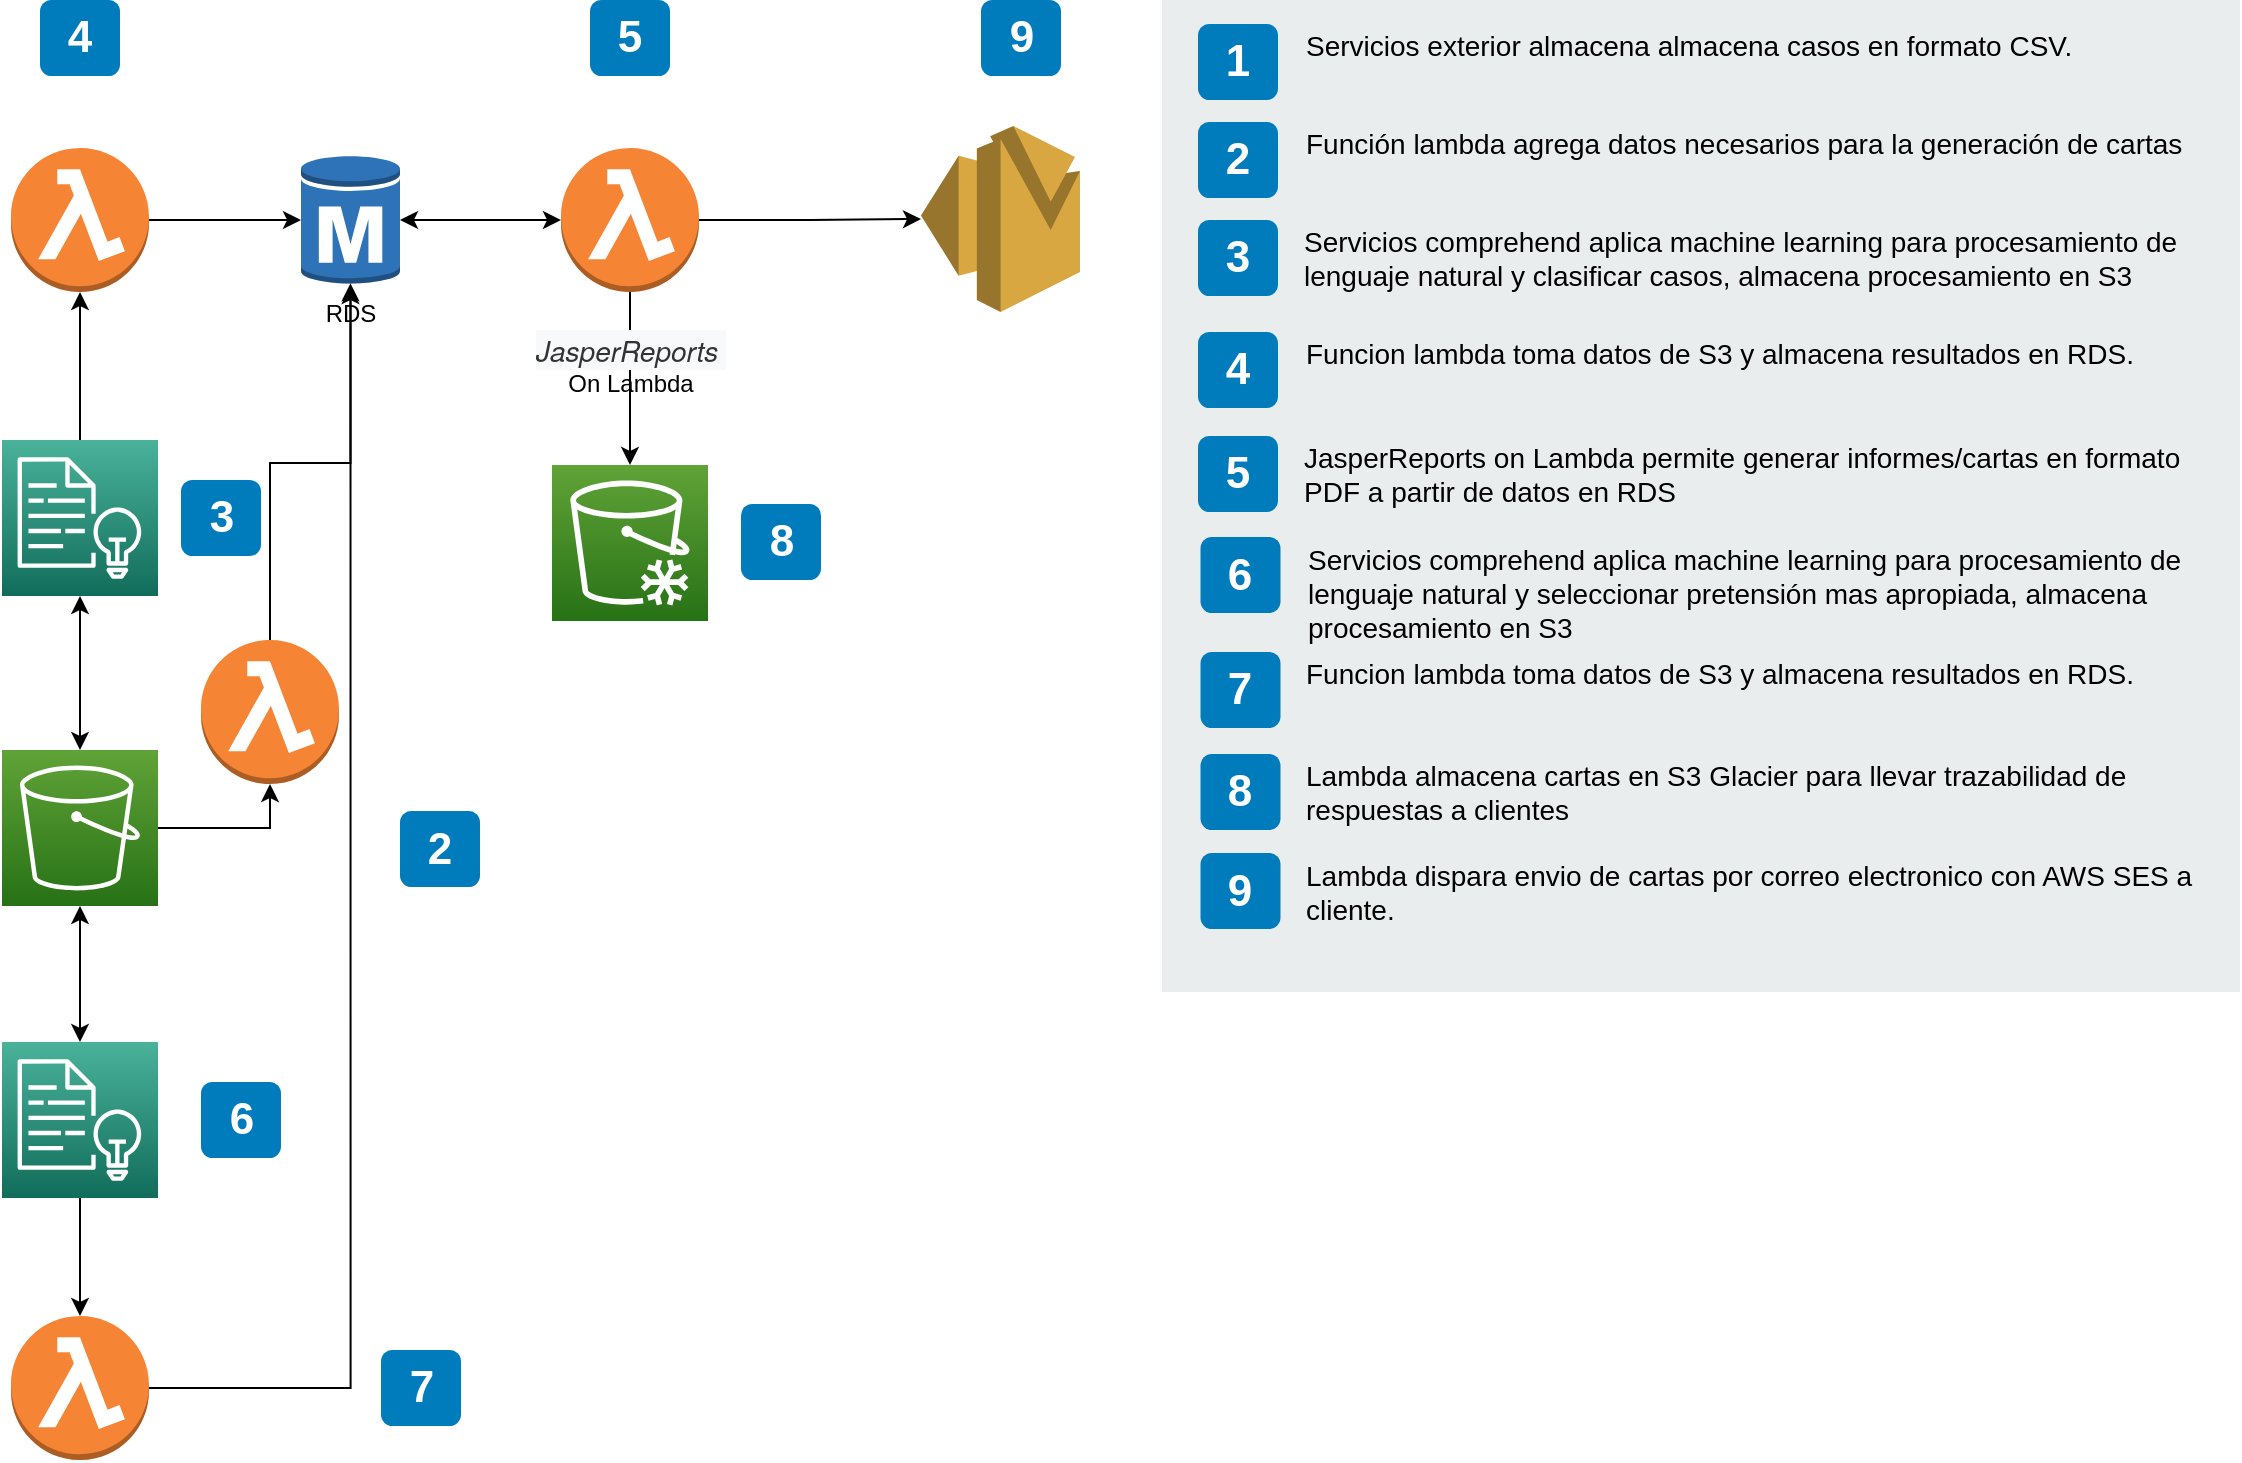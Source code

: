 <mxfile version="18.1.3" type="github">
  <diagram id="Ht1M8jgEwFfnCIfOTk4-" name="Page-1">
    <mxGraphModel dx="2198" dy="1024" grid="1" gridSize="10" guides="1" tooltips="1" connect="1" arrows="1" fold="1" page="1" pageScale="1" pageWidth="1169" pageHeight="827" math="0" shadow="0">
      <root>
        <mxCell id="0" />
        <mxCell id="1" parent="0" />
        <mxCell id="7OVz4w7n9kzEPWy-4BBC-3" value="" style="rounded=0;whiteSpace=wrap;html=1;fillColor=#EAEDED;fontSize=22;fontColor=#FFFFFF;strokeColor=none;labelBackgroundColor=none;" parent="1" vertex="1">
          <mxGeometry x="620" y="44" width="539" height="496" as="geometry" />
        </mxCell>
        <mxCell id="7OVz4w7n9kzEPWy-4BBC-4" value="1" style="rounded=1;whiteSpace=wrap;html=1;fillColor=#007CBD;strokeColor=none;fontColor=#FFFFFF;fontStyle=1;fontSize=22;labelBackgroundColor=none;" parent="1" vertex="1">
          <mxGeometry x="638" y="56" width="40" height="38" as="geometry" />
        </mxCell>
        <mxCell id="7OVz4w7n9kzEPWy-4BBC-5" value="3" style="rounded=1;whiteSpace=wrap;html=1;fillColor=#007CBD;strokeColor=none;fontColor=#FFFFFF;fontStyle=1;fontSize=22;labelBackgroundColor=none;" parent="1" vertex="1">
          <mxGeometry x="638" y="154" width="40" height="38" as="geometry" />
        </mxCell>
        <mxCell id="7OVz4w7n9kzEPWy-4BBC-6" value="4" style="rounded=1;whiteSpace=wrap;html=1;fillColor=#007CBD;strokeColor=none;fontColor=#FFFFFF;fontStyle=1;fontSize=22;labelBackgroundColor=none;" parent="1" vertex="1">
          <mxGeometry x="638" y="210" width="40" height="38" as="geometry" />
        </mxCell>
        <mxCell id="7OVz4w7n9kzEPWy-4BBC-7" value="5" style="rounded=1;whiteSpace=wrap;html=1;fillColor=#007CBD;strokeColor=none;fontColor=#FFFFFF;fontStyle=1;fontSize=22;labelBackgroundColor=none;" parent="1" vertex="1">
          <mxGeometry x="638" y="262" width="40" height="38" as="geometry" />
        </mxCell>
        <mxCell id="7OVz4w7n9kzEPWy-4BBC-8" value="8" style="rounded=1;whiteSpace=wrap;html=1;fillColor=#007CBD;strokeColor=none;fontColor=#FFFFFF;fontStyle=1;fontSize=22;labelBackgroundColor=none;" parent="1" vertex="1">
          <mxGeometry x="639.25" y="421" width="40" height="38" as="geometry" />
        </mxCell>
        <mxCell id="7OVz4w7n9kzEPWy-4BBC-9" value="9" style="rounded=1;whiteSpace=wrap;html=1;fillColor=#007CBD;strokeColor=none;fontColor=#FFFFFF;fontStyle=1;fontSize=22;labelBackgroundColor=none;" parent="1" vertex="1">
          <mxGeometry x="639.25" y="470.5" width="40" height="38" as="geometry" />
        </mxCell>
        <mxCell id="7OVz4w7n9kzEPWy-4BBC-13" value="&lt;span&gt;Servicios exterior almacena almacena casos en formato CSV.&lt;/span&gt;" style="text;html=1;align=left;verticalAlign=top;spacingTop=-4;fontSize=14;labelBackgroundColor=none;whiteSpace=wrap;" parent="1" vertex="1">
          <mxGeometry x="689.5" y="55.5" width="449" height="118" as="geometry" />
        </mxCell>
        <mxCell id="7OVz4w7n9kzEPWy-4BBC-14" value="Servicios comprehend aplica machine learning para procesamiento de lenguaje natural y clasificar casos, almacena procesamiento en S3&amp;nbsp;" style="text;html=1;align=left;verticalAlign=top;spacingTop=-4;fontSize=14;labelBackgroundColor=none;whiteSpace=wrap;" parent="1" vertex="1">
          <mxGeometry x="688.5" y="154" width="450" height="115" as="geometry" />
        </mxCell>
        <mxCell id="7OVz4w7n9kzEPWy-4BBC-15" value="&lt;span&gt;Funcion lambda toma datos de S3 y almacena resultados en RDS.&lt;/span&gt;" style="text;html=1;align=left;verticalAlign=top;spacingTop=-4;fontSize=14;labelBackgroundColor=none;whiteSpace=wrap;" parent="1" vertex="1">
          <mxGeometry x="689.5" y="210" width="450" height="117" as="geometry" />
        </mxCell>
        <mxCell id="7OVz4w7n9kzEPWy-4BBC-16" value="&lt;span&gt;JasperReports on Lambda permite generar informes/cartas en formato PDF a partir de datos en RDS&lt;/span&gt;" style="text;html=1;align=left;verticalAlign=top;spacingTop=-4;fontSize=14;labelBackgroundColor=none;whiteSpace=wrap;" parent="1" vertex="1">
          <mxGeometry x="688.5" y="262" width="450" height="121" as="geometry" />
        </mxCell>
        <mxCell id="7OVz4w7n9kzEPWy-4BBC-17" value="&lt;span&gt;Lambda almacena cartas en S3 Glacier para llevar trazabilidad de respuestas a clientes&lt;/span&gt;" style="text;html=1;align=left;verticalAlign=top;spacingTop=-4;fontSize=14;labelBackgroundColor=none;whiteSpace=wrap;" parent="1" vertex="1">
          <mxGeometry x="689.75" y="421" width="449" height="114" as="geometry" />
        </mxCell>
        <mxCell id="7OVz4w7n9kzEPWy-4BBC-18" value="&lt;span&gt;Lambda dispara envio de cartas por correo electronico con AWS SES a cliente.&lt;/span&gt;" style="text;html=1;align=left;verticalAlign=top;spacingTop=-4;fontSize=14;labelBackgroundColor=none;whiteSpace=wrap;" parent="1" vertex="1">
          <mxGeometry x="689.75" y="470.5" width="450" height="72.5" as="geometry" />
        </mxCell>
        <mxCell id="3hsHaZP7lo4ritKz-2os-33" style="edgeStyle=orthogonalEdgeStyle;rounded=0;orthogonalLoop=1;jettySize=auto;html=1;entryX=0.5;entryY=1;entryDx=0;entryDy=0;entryPerimeter=0;" edge="1" parent="1" source="3hsHaZP7lo4ritKz-2os-2" target="3hsHaZP7lo4ritKz-2os-32">
          <mxGeometry relative="1" as="geometry" />
        </mxCell>
        <mxCell id="3hsHaZP7lo4ritKz-2os-2" value="" style="sketch=0;points=[[0,0,0],[0.25,0,0],[0.5,0,0],[0.75,0,0],[1,0,0],[0,1,0],[0.25,1,0],[0.5,1,0],[0.75,1,0],[1,1,0],[0,0.25,0],[0,0.5,0],[0,0.75,0],[1,0.25,0],[1,0.5,0],[1,0.75,0]];outlineConnect=0;fontColor=#232F3E;gradientColor=#60A337;gradientDirection=north;fillColor=#277116;strokeColor=#ffffff;dashed=0;verticalLabelPosition=bottom;verticalAlign=top;align=center;html=1;fontSize=12;fontStyle=0;aspect=fixed;shape=mxgraph.aws4.resourceIcon;resIcon=mxgraph.aws4.s3;" vertex="1" parent="1">
          <mxGeometry x="40" y="419" width="78" height="78" as="geometry" />
        </mxCell>
        <mxCell id="3hsHaZP7lo4ritKz-2os-10" value="" style="edgeStyle=orthogonalEdgeStyle;rounded=0;orthogonalLoop=1;jettySize=auto;html=1;" edge="1" parent="1" source="3hsHaZP7lo4ritKz-2os-7" target="3hsHaZP7lo4ritKz-2os-9">
          <mxGeometry relative="1" as="geometry" />
        </mxCell>
        <mxCell id="3hsHaZP7lo4ritKz-2os-7" value="" style="sketch=0;points=[[0,0,0],[0.25,0,0],[0.5,0,0],[0.75,0,0],[1,0,0],[0,1,0],[0.25,1,0],[0.5,1,0],[0.75,1,0],[1,1,0],[0,0.25,0],[0,0.5,0],[0,0.75,0],[1,0.25,0],[1,0.5,0],[1,0.75,0]];outlineConnect=0;fontColor=#232F3E;gradientColor=#4AB29A;gradientDirection=north;fillColor=#116D5B;strokeColor=#ffffff;dashed=0;verticalLabelPosition=bottom;verticalAlign=top;align=center;html=1;fontSize=12;fontStyle=0;aspect=fixed;shape=mxgraph.aws4.resourceIcon;resIcon=mxgraph.aws4.comprehend;" vertex="1" parent="1">
          <mxGeometry x="40" y="264" width="78" height="78" as="geometry" />
        </mxCell>
        <mxCell id="3hsHaZP7lo4ritKz-2os-12" value="" style="edgeStyle=orthogonalEdgeStyle;rounded=0;orthogonalLoop=1;jettySize=auto;html=1;" edge="1" parent="1" source="3hsHaZP7lo4ritKz-2os-9" target="3hsHaZP7lo4ritKz-2os-11">
          <mxGeometry relative="1" as="geometry" />
        </mxCell>
        <mxCell id="3hsHaZP7lo4ritKz-2os-9" value="" style="outlineConnect=0;dashed=0;verticalLabelPosition=bottom;verticalAlign=top;align=center;html=1;shape=mxgraph.aws3.lambda_function;fillColor=#F58534;gradientColor=none;" vertex="1" parent="1">
          <mxGeometry x="44.5" y="118" width="69" height="72" as="geometry" />
        </mxCell>
        <mxCell id="3hsHaZP7lo4ritKz-2os-11" value="RDS" style="outlineConnect=0;dashed=0;verticalLabelPosition=bottom;verticalAlign=top;align=center;html=1;shape=mxgraph.aws3.rds_db_instance;fillColor=#2E73B8;gradientColor=none;" vertex="1" parent="1">
          <mxGeometry x="189.5" y="121" width="49.5" height="66" as="geometry" />
        </mxCell>
        <mxCell id="3hsHaZP7lo4ritKz-2os-18" value="" style="edgeStyle=orthogonalEdgeStyle;rounded=0;orthogonalLoop=1;jettySize=auto;html=1;" edge="1" parent="1" source="3hsHaZP7lo4ritKz-2os-14" target="3hsHaZP7lo4ritKz-2os-17">
          <mxGeometry relative="1" as="geometry" />
        </mxCell>
        <mxCell id="3hsHaZP7lo4ritKz-2os-20" value="" style="edgeStyle=orthogonalEdgeStyle;rounded=0;orthogonalLoop=1;jettySize=auto;html=1;" edge="1" parent="1" source="3hsHaZP7lo4ritKz-2os-14" target="3hsHaZP7lo4ritKz-2os-19">
          <mxGeometry relative="1" as="geometry" />
        </mxCell>
        <mxCell id="3hsHaZP7lo4ritKz-2os-14" value="&lt;br&gt;&lt;em style=&quot;font-variant-ligatures: normal; font-variant-caps: normal; font-weight: 400; letter-spacing: normal; orphans: 2; text-indent: 0px; text-transform: none; widows: 2; word-spacing: 0px; -webkit-text-stroke-width: 0px; background-color: rgb(248, 249, 250); text-decoration-thickness: initial; text-decoration-style: initial; text-decoration-color: initial; box-sizing: border-box; font-family: AmazonEmber, &amp;quot;Helvetica Neue&amp;quot;, Helvetica, Arial, sans-serif; color: rgb(51, 51, 51); font-size: 14px; text-align: start;&quot;&gt;JasperReports&amp;nbsp;&lt;/em&gt;&lt;br&gt;On Lambda" style="outlineConnect=0;dashed=0;verticalLabelPosition=bottom;verticalAlign=top;align=center;html=1;shape=mxgraph.aws3.lambda_function;fillColor=#F58534;gradientColor=none;" vertex="1" parent="1">
          <mxGeometry x="319.5" y="118" width="69" height="72" as="geometry" />
        </mxCell>
        <mxCell id="3hsHaZP7lo4ritKz-2os-17" value="" style="outlineConnect=0;dashed=0;verticalLabelPosition=bottom;verticalAlign=top;align=center;html=1;shape=mxgraph.aws3.ses;fillColor=#D9A741;gradientColor=none;" vertex="1" parent="1">
          <mxGeometry x="499.5" y="107" width="79.5" height="93" as="geometry" />
        </mxCell>
        <mxCell id="3hsHaZP7lo4ritKz-2os-19" value="" style="sketch=0;points=[[0,0,0],[0.25,0,0],[0.5,0,0],[0.75,0,0],[1,0,0],[0,1,0],[0.25,1,0],[0.5,1,0],[0.75,1,0],[1,1,0],[0,0.25,0],[0,0.5,0],[0,0.75,0],[1,0.25,0],[1,0.5,0],[1,0.75,0]];outlineConnect=0;fontColor=#232F3E;gradientColor=#60A337;gradientDirection=north;fillColor=#277116;strokeColor=#ffffff;dashed=0;verticalLabelPosition=bottom;verticalAlign=top;align=center;html=1;fontSize=12;fontStyle=0;aspect=fixed;shape=mxgraph.aws4.resourceIcon;resIcon=mxgraph.aws4.glacier;" vertex="1" parent="1">
          <mxGeometry x="315" y="276.5" width="78" height="78" as="geometry" />
        </mxCell>
        <mxCell id="3hsHaZP7lo4ritKz-2os-23" value="4" style="rounded=1;whiteSpace=wrap;html=1;fillColor=#007CBD;strokeColor=none;fontColor=#FFFFFF;fontStyle=1;fontSize=22;labelBackgroundColor=none;" vertex="1" parent="1">
          <mxGeometry x="59" y="44" width="40" height="38" as="geometry" />
        </mxCell>
        <mxCell id="3hsHaZP7lo4ritKz-2os-24" value="3" style="rounded=1;whiteSpace=wrap;html=1;fillColor=#007CBD;strokeColor=none;fontColor=#FFFFFF;fontStyle=1;fontSize=22;labelBackgroundColor=none;" vertex="1" parent="1">
          <mxGeometry x="129.5" y="284" width="40" height="38" as="geometry" />
        </mxCell>
        <mxCell id="3hsHaZP7lo4ritKz-2os-26" value="5" style="rounded=1;whiteSpace=wrap;html=1;fillColor=#007CBD;strokeColor=none;fontColor=#FFFFFF;fontStyle=1;fontSize=22;labelBackgroundColor=none;" vertex="1" parent="1">
          <mxGeometry x="334" y="44" width="40" height="38" as="geometry" />
        </mxCell>
        <mxCell id="3hsHaZP7lo4ritKz-2os-27" value="6" style="rounded=1;whiteSpace=wrap;html=1;fillColor=#007CBD;strokeColor=none;fontColor=#FFFFFF;fontStyle=1;fontSize=22;labelBackgroundColor=none;" vertex="1" parent="1">
          <mxGeometry x="139.5" y="585" width="40" height="38" as="geometry" />
        </mxCell>
        <mxCell id="3hsHaZP7lo4ritKz-2os-28" value="7" style="rounded=1;whiteSpace=wrap;html=1;fillColor=#007CBD;strokeColor=none;fontColor=#FFFFFF;fontStyle=1;fontSize=22;labelBackgroundColor=none;" vertex="1" parent="1">
          <mxGeometry x="229.5" y="719" width="40" height="38" as="geometry" />
        </mxCell>
        <mxCell id="3hsHaZP7lo4ritKz-2os-29" value="" style="endArrow=classic;startArrow=classic;html=1;rounded=0;entryX=0.5;entryY=1;entryDx=0;entryDy=0;entryPerimeter=0;exitX=0.5;exitY=0;exitDx=0;exitDy=0;exitPerimeter=0;" edge="1" parent="1" source="3hsHaZP7lo4ritKz-2os-2" target="3hsHaZP7lo4ritKz-2os-7">
          <mxGeometry width="50" height="50" relative="1" as="geometry">
            <mxPoint x="-180.5" y="154" as="sourcePoint" />
            <mxPoint x="-120.5" y="134" as="targetPoint" />
          </mxGeometry>
        </mxCell>
        <mxCell id="3hsHaZP7lo4ritKz-2os-30" value="" style="endArrow=classic;startArrow=classic;html=1;rounded=0;entryX=0;entryY=0.5;entryDx=0;entryDy=0;entryPerimeter=0;" edge="1" parent="1" source="3hsHaZP7lo4ritKz-2os-11" target="3hsHaZP7lo4ritKz-2os-14">
          <mxGeometry width="50" height="50" relative="1" as="geometry">
            <mxPoint x="259.5" y="184" as="sourcePoint" />
            <mxPoint x="309.5" y="134" as="targetPoint" />
          </mxGeometry>
        </mxCell>
        <mxCell id="3hsHaZP7lo4ritKz-2os-34" value="" style="edgeStyle=orthogonalEdgeStyle;rounded=0;orthogonalLoop=1;jettySize=auto;html=1;" edge="1" parent="1" source="3hsHaZP7lo4ritKz-2os-32" target="3hsHaZP7lo4ritKz-2os-11">
          <mxGeometry relative="1" as="geometry">
            <mxPoint x="183.5" y="234" as="targetPoint" />
          </mxGeometry>
        </mxCell>
        <mxCell id="3hsHaZP7lo4ritKz-2os-32" value="" style="outlineConnect=0;dashed=0;verticalLabelPosition=bottom;verticalAlign=top;align=center;html=1;shape=mxgraph.aws3.lambda_function;fillColor=#F58534;gradientColor=none;" vertex="1" parent="1">
          <mxGeometry x="139.5" y="364" width="69" height="72" as="geometry" />
        </mxCell>
        <mxCell id="3hsHaZP7lo4ritKz-2os-37" value="2" style="rounded=1;whiteSpace=wrap;html=1;fillColor=#007CBD;strokeColor=none;fontColor=#FFFFFF;fontStyle=1;fontSize=22;labelBackgroundColor=none;" vertex="1" parent="1">
          <mxGeometry x="638" y="105" width="40" height="38" as="geometry" />
        </mxCell>
        <mxCell id="3hsHaZP7lo4ritKz-2os-38" value="Función lambda agrega datos necesarios para la generación de cartas" style="text;html=1;align=left;verticalAlign=top;spacingTop=-4;fontSize=14;labelBackgroundColor=none;whiteSpace=wrap;" vertex="1" parent="1">
          <mxGeometry x="689.5" y="105" width="450" height="49.5" as="geometry" />
        </mxCell>
        <mxCell id="3hsHaZP7lo4ritKz-2os-39" value="2" style="rounded=1;whiteSpace=wrap;html=1;fillColor=#007CBD;strokeColor=none;fontColor=#FFFFFF;fontStyle=1;fontSize=22;labelBackgroundColor=none;" vertex="1" parent="1">
          <mxGeometry x="239" y="449.5" width="40" height="38" as="geometry" />
        </mxCell>
        <mxCell id="3hsHaZP7lo4ritKz-2os-40" value="" style="edgeStyle=orthogonalEdgeStyle;rounded=0;orthogonalLoop=1;jettySize=auto;html=1;" edge="1" parent="1" source="3hsHaZP7lo4ritKz-2os-41" target="3hsHaZP7lo4ritKz-2os-43">
          <mxGeometry relative="1" as="geometry" />
        </mxCell>
        <mxCell id="3hsHaZP7lo4ritKz-2os-41" value="" style="sketch=0;points=[[0,0,0],[0.25,0,0],[0.5,0,0],[0.75,0,0],[1,0,0],[0,1,0],[0.25,1,0],[0.5,1,0],[0.75,1,0],[1,1,0],[0,0.25,0],[0,0.5,0],[0,0.75,0],[1,0.25,0],[1,0.5,0],[1,0.75,0]];outlineConnect=0;fontColor=#232F3E;gradientColor=#4AB29A;gradientDirection=north;fillColor=#116D5B;strokeColor=#ffffff;dashed=0;verticalLabelPosition=bottom;verticalAlign=top;align=center;html=1;fontSize=12;fontStyle=0;aspect=fixed;shape=mxgraph.aws4.resourceIcon;resIcon=mxgraph.aws4.comprehend;" vertex="1" parent="1">
          <mxGeometry x="40" y="565" width="78" height="78" as="geometry" />
        </mxCell>
        <mxCell id="3hsHaZP7lo4ritKz-2os-47" style="edgeStyle=orthogonalEdgeStyle;rounded=0;orthogonalLoop=1;jettySize=auto;html=1;entryX=0.5;entryY=0.98;entryDx=0;entryDy=0;entryPerimeter=0;" edge="1" parent="1" source="3hsHaZP7lo4ritKz-2os-43" target="3hsHaZP7lo4ritKz-2os-11">
          <mxGeometry relative="1" as="geometry" />
        </mxCell>
        <mxCell id="3hsHaZP7lo4ritKz-2os-43" value="" style="outlineConnect=0;dashed=0;verticalLabelPosition=bottom;verticalAlign=top;align=center;html=1;shape=mxgraph.aws3.lambda_function;fillColor=#F58534;gradientColor=none;" vertex="1" parent="1">
          <mxGeometry x="44.5" y="702" width="69" height="72" as="geometry" />
        </mxCell>
        <mxCell id="3hsHaZP7lo4ritKz-2os-53" value="6" style="rounded=1;whiteSpace=wrap;html=1;fillColor=#007CBD;strokeColor=none;fontColor=#FFFFFF;fontStyle=1;fontSize=22;labelBackgroundColor=none;" vertex="1" parent="1">
          <mxGeometry x="639.25" y="312.5" width="40" height="38" as="geometry" />
        </mxCell>
        <mxCell id="3hsHaZP7lo4ritKz-2os-54" value="7" style="rounded=1;whiteSpace=wrap;html=1;fillColor=#007CBD;strokeColor=none;fontColor=#FFFFFF;fontStyle=1;fontSize=22;labelBackgroundColor=none;" vertex="1" parent="1">
          <mxGeometry x="639.25" y="370" width="40" height="38" as="geometry" />
        </mxCell>
        <mxCell id="3hsHaZP7lo4ritKz-2os-55" value="Servicios comprehend aplica machine learning para procesamiento de lenguaje natural y seleccionar pretensión mas apropiada, almacena procesamiento en S3&amp;nbsp;" style="text;html=1;align=left;verticalAlign=top;spacingTop=-4;fontSize=14;labelBackgroundColor=none;whiteSpace=wrap;" vertex="1" parent="1">
          <mxGeometry x="690.75" y="312.5" width="449" height="114" as="geometry" />
        </mxCell>
        <mxCell id="3hsHaZP7lo4ritKz-2os-56" value="Funcion lambda toma datos de S3 y almacena resultados en RDS." style="text;html=1;align=left;verticalAlign=top;spacingTop=-4;fontSize=14;labelBackgroundColor=none;whiteSpace=wrap;" vertex="1" parent="1">
          <mxGeometry x="689.75" y="370" width="450" height="72.5" as="geometry" />
        </mxCell>
        <mxCell id="3hsHaZP7lo4ritKz-2os-58" value="8" style="rounded=1;whiteSpace=wrap;html=1;fillColor=#007CBD;strokeColor=none;fontColor=#FFFFFF;fontStyle=1;fontSize=22;labelBackgroundColor=none;" vertex="1" parent="1">
          <mxGeometry x="409.5" y="296" width="40" height="38" as="geometry" />
        </mxCell>
        <mxCell id="3hsHaZP7lo4ritKz-2os-59" value="9" style="rounded=1;whiteSpace=wrap;html=1;fillColor=#007CBD;strokeColor=none;fontColor=#FFFFFF;fontStyle=1;fontSize=22;labelBackgroundColor=none;" vertex="1" parent="1">
          <mxGeometry x="529.5" y="44" width="40" height="38" as="geometry" />
        </mxCell>
        <mxCell id="3hsHaZP7lo4ritKz-2os-60" value="" style="endArrow=classic;startArrow=classic;html=1;rounded=0;entryX=0.5;entryY=1;entryDx=0;entryDy=0;entryPerimeter=0;" edge="1" parent="1" source="3hsHaZP7lo4ritKz-2os-41" target="3hsHaZP7lo4ritKz-2os-2">
          <mxGeometry width="50" height="50" relative="1" as="geometry">
            <mxPoint x="79.5" y="564" as="sourcePoint" />
            <mxPoint x="78.41" y="514" as="targetPoint" />
          </mxGeometry>
        </mxCell>
      </root>
    </mxGraphModel>
  </diagram>
</mxfile>
